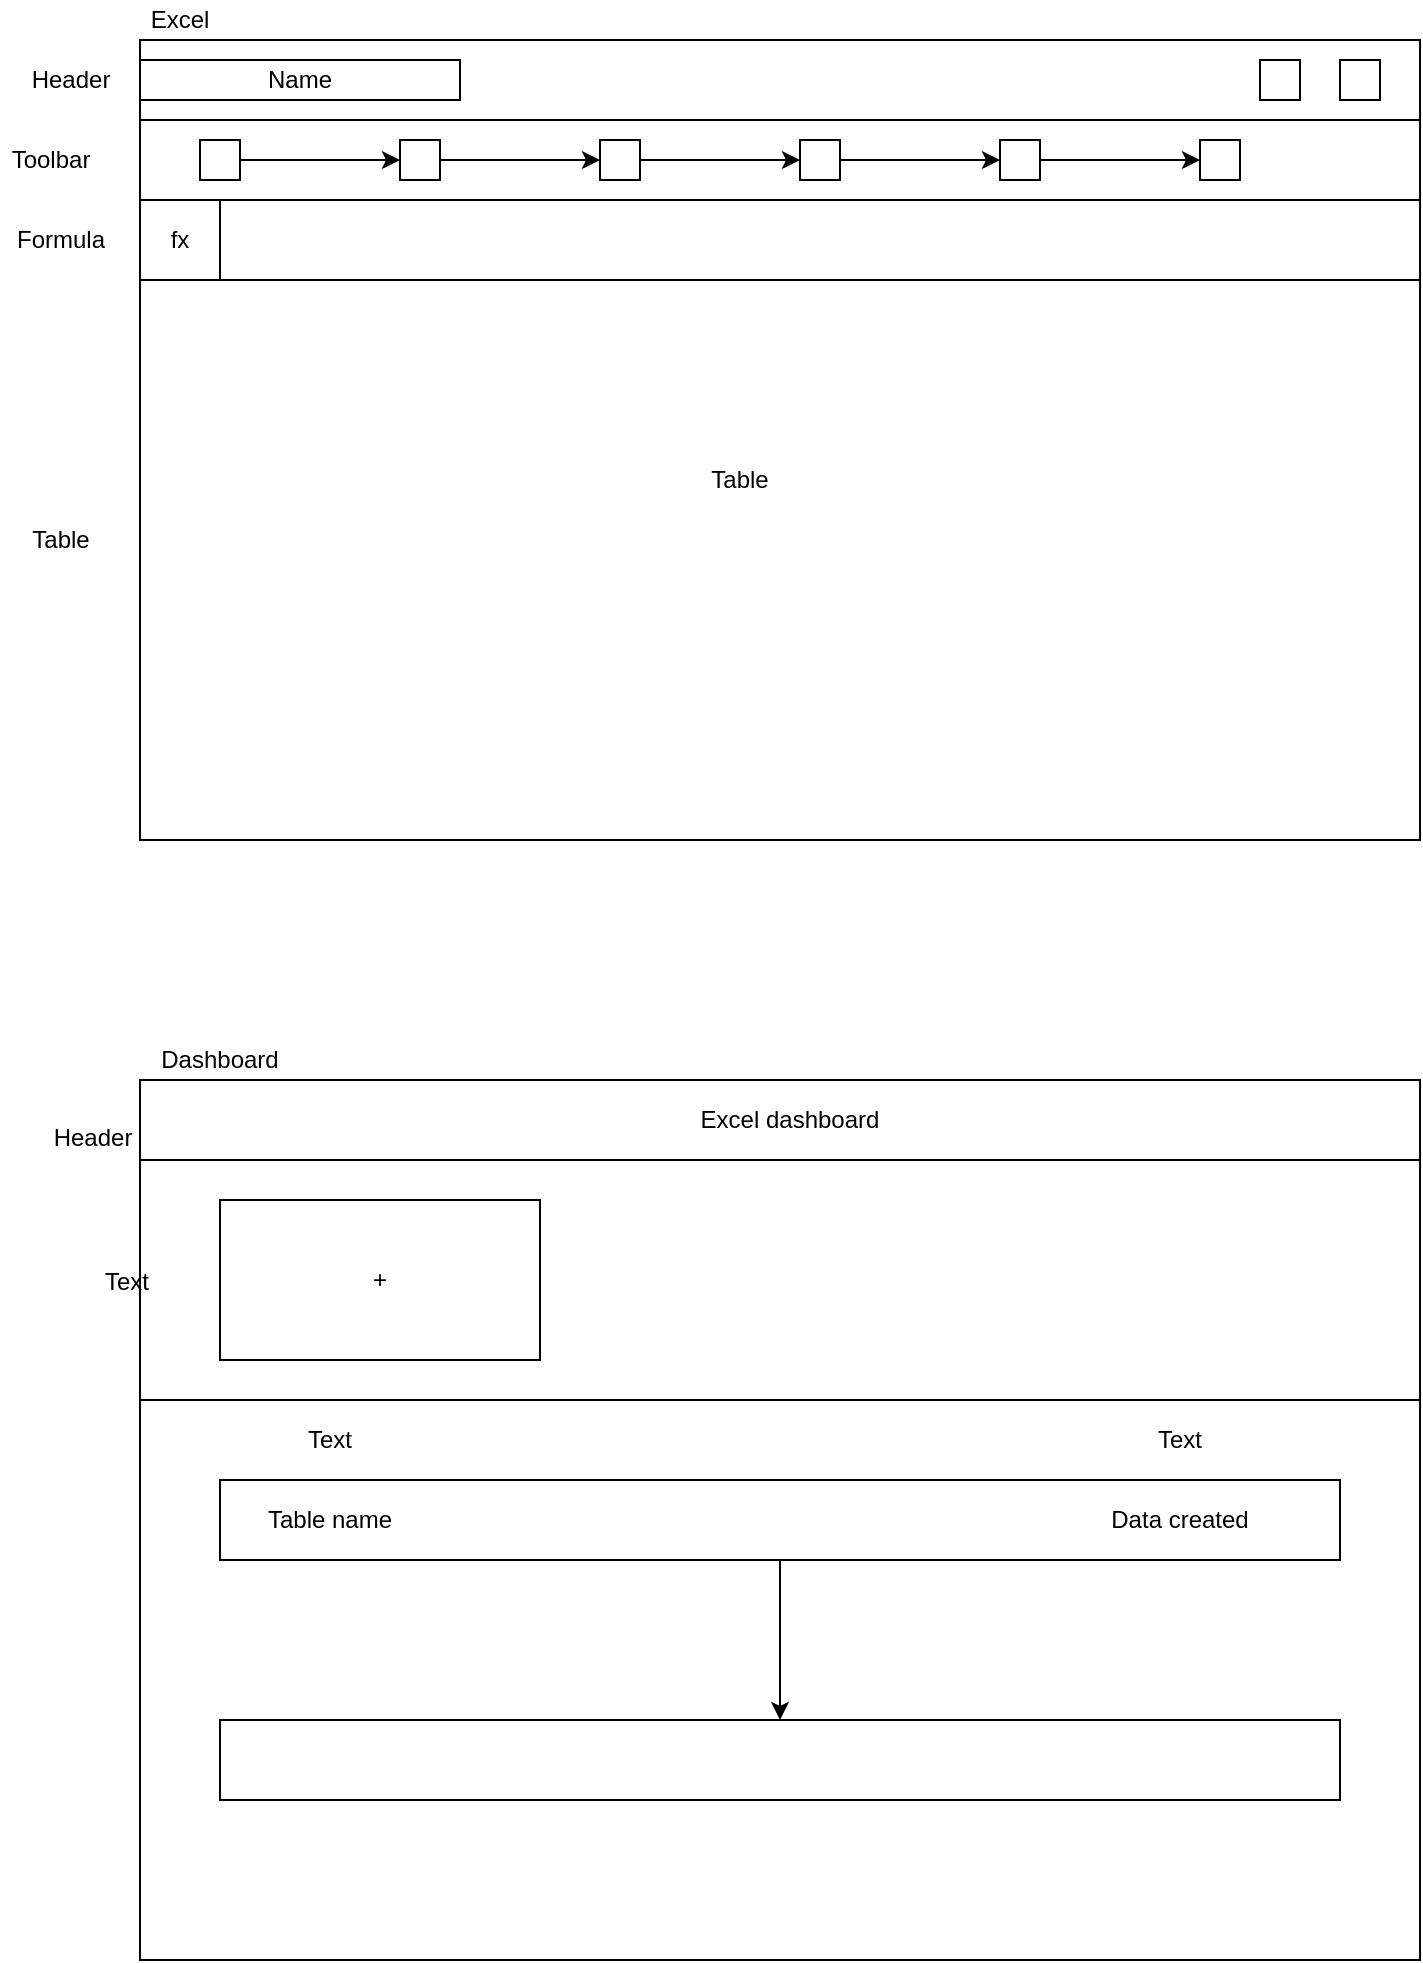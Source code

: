 <mxfile version="13.1.3" type="github"><diagram id="545yCE8uOaS_sckCVfym" name="Page-1"><mxGraphModel dx="946" dy="646" grid="1" gridSize="10" guides="1" tooltips="1" connect="1" arrows="1" fold="1" page="1" pageScale="1" pageWidth="827" pageHeight="1169" math="0" shadow="0"><root><mxCell id="0"/><mxCell id="1" parent="0"/><mxCell id="4Hsm-lzBWxctrauRM1Ny-1" value="" style="rounded=0;whiteSpace=wrap;html=1;fillColor=none;" parent="1" vertex="1"><mxGeometry x="80" y="80" width="640" height="400" as="geometry"/></mxCell><mxCell id="4Hsm-lzBWxctrauRM1Ny-2" value="Excel" style="text;html=1;strokeColor=none;fillColor=none;align=center;verticalAlign=middle;whiteSpace=wrap;rounded=0;" parent="1" vertex="1"><mxGeometry x="80" y="60" width="40" height="20" as="geometry"/></mxCell><mxCell id="4Hsm-lzBWxctrauRM1Ny-3" value="" style="rounded=0;whiteSpace=wrap;html=1;fillColor=none;" parent="1" vertex="1"><mxGeometry x="80" y="80" width="640" height="40" as="geometry"/></mxCell><mxCell id="4Hsm-lzBWxctrauRM1Ny-4" value="" style="rounded=0;whiteSpace=wrap;html=1;fillColor=none;" parent="1" vertex="1"><mxGeometry x="80" y="90" width="160" height="20" as="geometry"/></mxCell><mxCell id="4Hsm-lzBWxctrauRM1Ny-5" value="Name" style="text;html=1;strokeColor=none;fillColor=none;align=center;verticalAlign=middle;whiteSpace=wrap;rounded=0;" parent="1" vertex="1"><mxGeometry x="80" y="90" width="160" height="20" as="geometry"/></mxCell><mxCell id="4Hsm-lzBWxctrauRM1Ny-6" value="" style="rounded=0;whiteSpace=wrap;html=1;fillColor=none;" parent="1" vertex="1"><mxGeometry x="640" y="90" width="20" height="20" as="geometry"/></mxCell><mxCell id="4Hsm-lzBWxctrauRM1Ny-7" value="" style="rounded=0;whiteSpace=wrap;html=1;fillColor=none;" parent="1" vertex="1"><mxGeometry x="680" y="90" width="20" height="20" as="geometry"/></mxCell><mxCell id="4Hsm-lzBWxctrauRM1Ny-8" value="" style="rounded=0;whiteSpace=wrap;html=1;fillColor=none;" parent="1" vertex="1"><mxGeometry x="80" y="120" width="640" height="40" as="geometry"/></mxCell><mxCell id="4Hsm-lzBWxctrauRM1Ny-11" value="" style="edgeStyle=orthogonalEdgeStyle;rounded=0;orthogonalLoop=1;jettySize=auto;html=1;" parent="1" source="4Hsm-lzBWxctrauRM1Ny-9" target="4Hsm-lzBWxctrauRM1Ny-10" edge="1"><mxGeometry relative="1" as="geometry"/></mxCell><mxCell id="4Hsm-lzBWxctrauRM1Ny-9" value="" style="rounded=0;whiteSpace=wrap;html=1;fillColor=none;" parent="1" vertex="1"><mxGeometry x="110" y="130" width="20" height="20" as="geometry"/></mxCell><mxCell id="4Hsm-lzBWxctrauRM1Ny-13" value="" style="edgeStyle=orthogonalEdgeStyle;rounded=0;orthogonalLoop=1;jettySize=auto;html=1;" parent="1" source="4Hsm-lzBWxctrauRM1Ny-10" target="4Hsm-lzBWxctrauRM1Ny-12" edge="1"><mxGeometry relative="1" as="geometry"/></mxCell><mxCell id="4Hsm-lzBWxctrauRM1Ny-10" value="" style="rounded=0;whiteSpace=wrap;html=1;fillColor=none;" parent="1" vertex="1"><mxGeometry x="210" y="130" width="20" height="20" as="geometry"/></mxCell><mxCell id="4Hsm-lzBWxctrauRM1Ny-15" value="" style="edgeStyle=orthogonalEdgeStyle;rounded=0;orthogonalLoop=1;jettySize=auto;html=1;" parent="1" source="4Hsm-lzBWxctrauRM1Ny-12" target="4Hsm-lzBWxctrauRM1Ny-14" edge="1"><mxGeometry relative="1" as="geometry"/></mxCell><mxCell id="4Hsm-lzBWxctrauRM1Ny-12" value="" style="rounded=0;whiteSpace=wrap;html=1;fillColor=none;" parent="1" vertex="1"><mxGeometry x="310" y="130" width="20" height="20" as="geometry"/></mxCell><mxCell id="4Hsm-lzBWxctrauRM1Ny-17" value="" style="edgeStyle=orthogonalEdgeStyle;rounded=0;orthogonalLoop=1;jettySize=auto;html=1;" parent="1" source="4Hsm-lzBWxctrauRM1Ny-14" target="4Hsm-lzBWxctrauRM1Ny-16" edge="1"><mxGeometry relative="1" as="geometry"/></mxCell><mxCell id="4Hsm-lzBWxctrauRM1Ny-14" value="" style="rounded=0;whiteSpace=wrap;html=1;fillColor=none;" parent="1" vertex="1"><mxGeometry x="410" y="130" width="20" height="20" as="geometry"/></mxCell><mxCell id="4Hsm-lzBWxctrauRM1Ny-19" value="" style="edgeStyle=orthogonalEdgeStyle;rounded=0;orthogonalLoop=1;jettySize=auto;html=1;" parent="1" source="4Hsm-lzBWxctrauRM1Ny-16" target="4Hsm-lzBWxctrauRM1Ny-18" edge="1"><mxGeometry relative="1" as="geometry"/></mxCell><mxCell id="4Hsm-lzBWxctrauRM1Ny-16" value="" style="rounded=0;whiteSpace=wrap;html=1;fillColor=none;" parent="1" vertex="1"><mxGeometry x="510" y="130" width="20" height="20" as="geometry"/></mxCell><mxCell id="4Hsm-lzBWxctrauRM1Ny-18" value="" style="rounded=0;whiteSpace=wrap;html=1;fillColor=none;" parent="1" vertex="1"><mxGeometry x="610" y="130" width="20" height="20" as="geometry"/></mxCell><mxCell id="4Hsm-lzBWxctrauRM1Ny-20" value="" style="rounded=0;whiteSpace=wrap;html=1;fillColor=none;" parent="1" vertex="1"><mxGeometry x="80" y="160" width="640" height="40" as="geometry"/></mxCell><mxCell id="4Hsm-lzBWxctrauRM1Ny-21" value="" style="whiteSpace=wrap;html=1;aspect=fixed;fillColor=none;" parent="1" vertex="1"><mxGeometry x="80" y="160" width="40" height="40" as="geometry"/></mxCell><mxCell id="4Hsm-lzBWxctrauRM1Ny-22" value="fx" style="text;html=1;strokeColor=none;fillColor=none;align=center;verticalAlign=middle;whiteSpace=wrap;rounded=0;" parent="1" vertex="1"><mxGeometry x="80" y="160" width="40" height="40" as="geometry"/></mxCell><mxCell id="4Hsm-lzBWxctrauRM1Ny-23" value="Table" style="text;html=1;strokeColor=none;fillColor=none;align=center;verticalAlign=middle;whiteSpace=wrap;rounded=0;" parent="1" vertex="1"><mxGeometry x="360" y="280" width="40" height="40" as="geometry"/></mxCell><mxCell id="4Hsm-lzBWxctrauRM1Ny-24" value="" style="rounded=0;whiteSpace=wrap;html=1;fillColor=none;" parent="1" vertex="1"><mxGeometry x="80" y="600" width="640" height="440" as="geometry"/></mxCell><mxCell id="4Hsm-lzBWxctrauRM1Ny-25" value="Dashboard&lt;br&gt;" style="text;html=1;strokeColor=none;fillColor=none;align=center;verticalAlign=middle;whiteSpace=wrap;rounded=0;" parent="1" vertex="1"><mxGeometry x="80" y="580" width="80" height="20" as="geometry"/></mxCell><mxCell id="4Hsm-lzBWxctrauRM1Ny-26" value="" style="rounded=0;whiteSpace=wrap;html=1;fillColor=none;" parent="1" vertex="1"><mxGeometry x="80" y="600" width="640" height="40" as="geometry"/></mxCell><mxCell id="4Hsm-lzBWxctrauRM1Ny-27" value="Excel dashboard" style="text;html=1;strokeColor=none;fillColor=none;align=center;verticalAlign=middle;whiteSpace=wrap;rounded=0;" parent="1" vertex="1"><mxGeometry x="90" y="600" width="630" height="40" as="geometry"/></mxCell><mxCell id="4Hsm-lzBWxctrauRM1Ny-28" value="" style="rounded=0;whiteSpace=wrap;html=1;fillColor=none;" parent="1" vertex="1"><mxGeometry x="80" y="640" width="640" height="120" as="geometry"/></mxCell><mxCell id="4Hsm-lzBWxctrauRM1Ny-29" value="+" style="rounded=0;whiteSpace=wrap;html=1;fillColor=none;" parent="1" vertex="1"><mxGeometry x="120" y="660" width="160" height="80" as="geometry"/></mxCell><mxCell id="4Hsm-lzBWxctrauRM1Ny-36" value="" style="edgeStyle=orthogonalEdgeStyle;rounded=0;orthogonalLoop=1;jettySize=auto;html=1;" parent="1" source="4Hsm-lzBWxctrauRM1Ny-30" target="4Hsm-lzBWxctrauRM1Ny-35" edge="1"><mxGeometry relative="1" as="geometry"/></mxCell><mxCell id="4Hsm-lzBWxctrauRM1Ny-30" value="" style="rounded=0;whiteSpace=wrap;html=1;fillColor=none;" parent="1" vertex="1"><mxGeometry x="120" y="800" width="560" height="40" as="geometry"/></mxCell><mxCell id="4Hsm-lzBWxctrauRM1Ny-35" value="" style="rounded=0;whiteSpace=wrap;html=1;fillColor=none;" parent="1" vertex="1"><mxGeometry x="120" y="920" width="560" height="40" as="geometry"/></mxCell><mxCell id="4Hsm-lzBWxctrauRM1Ny-31" value="Table name" style="text;html=1;strokeColor=none;fillColor=none;align=center;verticalAlign=middle;whiteSpace=wrap;rounded=0;" parent="1" vertex="1"><mxGeometry x="140" y="810" width="70" height="20" as="geometry"/></mxCell><mxCell id="4Hsm-lzBWxctrauRM1Ny-32" value="Data created" style="text;html=1;strokeColor=none;fillColor=none;align=center;verticalAlign=middle;whiteSpace=wrap;rounded=0;" parent="1" vertex="1"><mxGeometry x="560" y="810" width="80" height="20" as="geometry"/></mxCell><mxCell id="4Hsm-lzBWxctrauRM1Ny-33" value="Text" style="text;html=1;strokeColor=none;fillColor=none;align=center;verticalAlign=middle;whiteSpace=wrap;rounded=0;" parent="1" vertex="1"><mxGeometry x="155" y="770" width="40" height="20" as="geometry"/></mxCell><mxCell id="4Hsm-lzBWxctrauRM1Ny-34" value="Text" style="text;html=1;strokeColor=none;fillColor=none;align=center;verticalAlign=middle;whiteSpace=wrap;rounded=0;" parent="1" vertex="1"><mxGeometry x="580" y="770" width="40" height="20" as="geometry"/></mxCell><mxCell id="4Hsm-lzBWxctrauRM1Ny-37" value="Header" style="text;html=1;align=center;verticalAlign=middle;resizable=0;points=[];autosize=1;" parent="1" vertex="1"><mxGeometry x="31" y="619" width="50" height="20" as="geometry"/></mxCell><mxCell id="4Hsm-lzBWxctrauRM1Ny-38" value="Text" style="text;html=1;align=center;verticalAlign=middle;resizable=0;points=[];autosize=1;" parent="1" vertex="1"><mxGeometry x="53" y="691" width="40" height="20" as="geometry"/></mxCell><mxCell id="4Hsm-lzBWxctrauRM1Ny-39" value="Header" style="text;html=1;align=center;verticalAlign=middle;resizable=0;points=[];autosize=1;" parent="1" vertex="1"><mxGeometry x="20" y="90" width="50" height="20" as="geometry"/></mxCell><mxCell id="4Hsm-lzBWxctrauRM1Ny-40" value="Toolbar&lt;br&gt;" style="text;html=1;align=center;verticalAlign=middle;resizable=0;points=[];autosize=1;" parent="1" vertex="1"><mxGeometry x="10" y="130" width="50" height="20" as="geometry"/></mxCell><mxCell id="4Hsm-lzBWxctrauRM1Ny-41" value="Formula" style="text;html=1;align=center;verticalAlign=middle;resizable=0;points=[];autosize=1;" parent="1" vertex="1"><mxGeometry x="10" y="170" width="60" height="20" as="geometry"/></mxCell><mxCell id="4Hsm-lzBWxctrauRM1Ny-42" value="Table" style="text;html=1;align=center;verticalAlign=middle;resizable=0;points=[];autosize=1;" parent="1" vertex="1"><mxGeometry x="20" y="320" width="40" height="20" as="geometry"/></mxCell></root></mxGraphModel></diagram></mxfile>